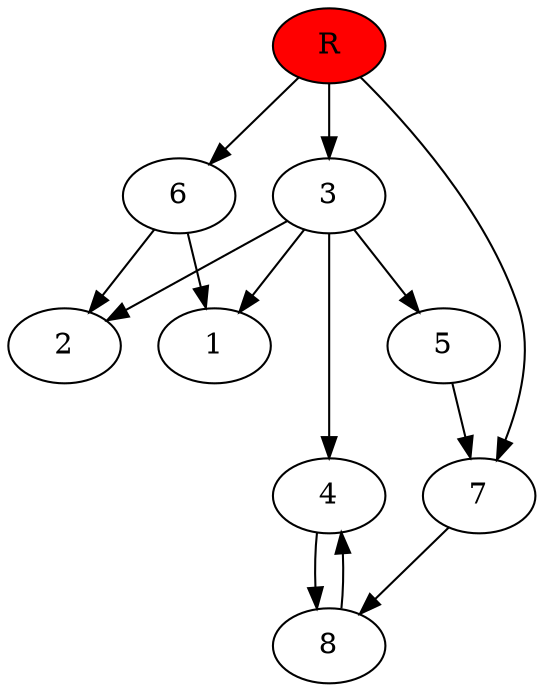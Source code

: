 digraph prb43034 {
	1
	2
	3
	4
	5
	6
	7
	8
	R [fillcolor="#ff0000" style=filled]
	3 -> 1
	3 -> 2
	3 -> 4
	3 -> 5
	4 -> 8
	5 -> 7
	6 -> 1
	6 -> 2
	7 -> 8
	8 -> 4
	R -> 3
	R -> 6
	R -> 7
}

